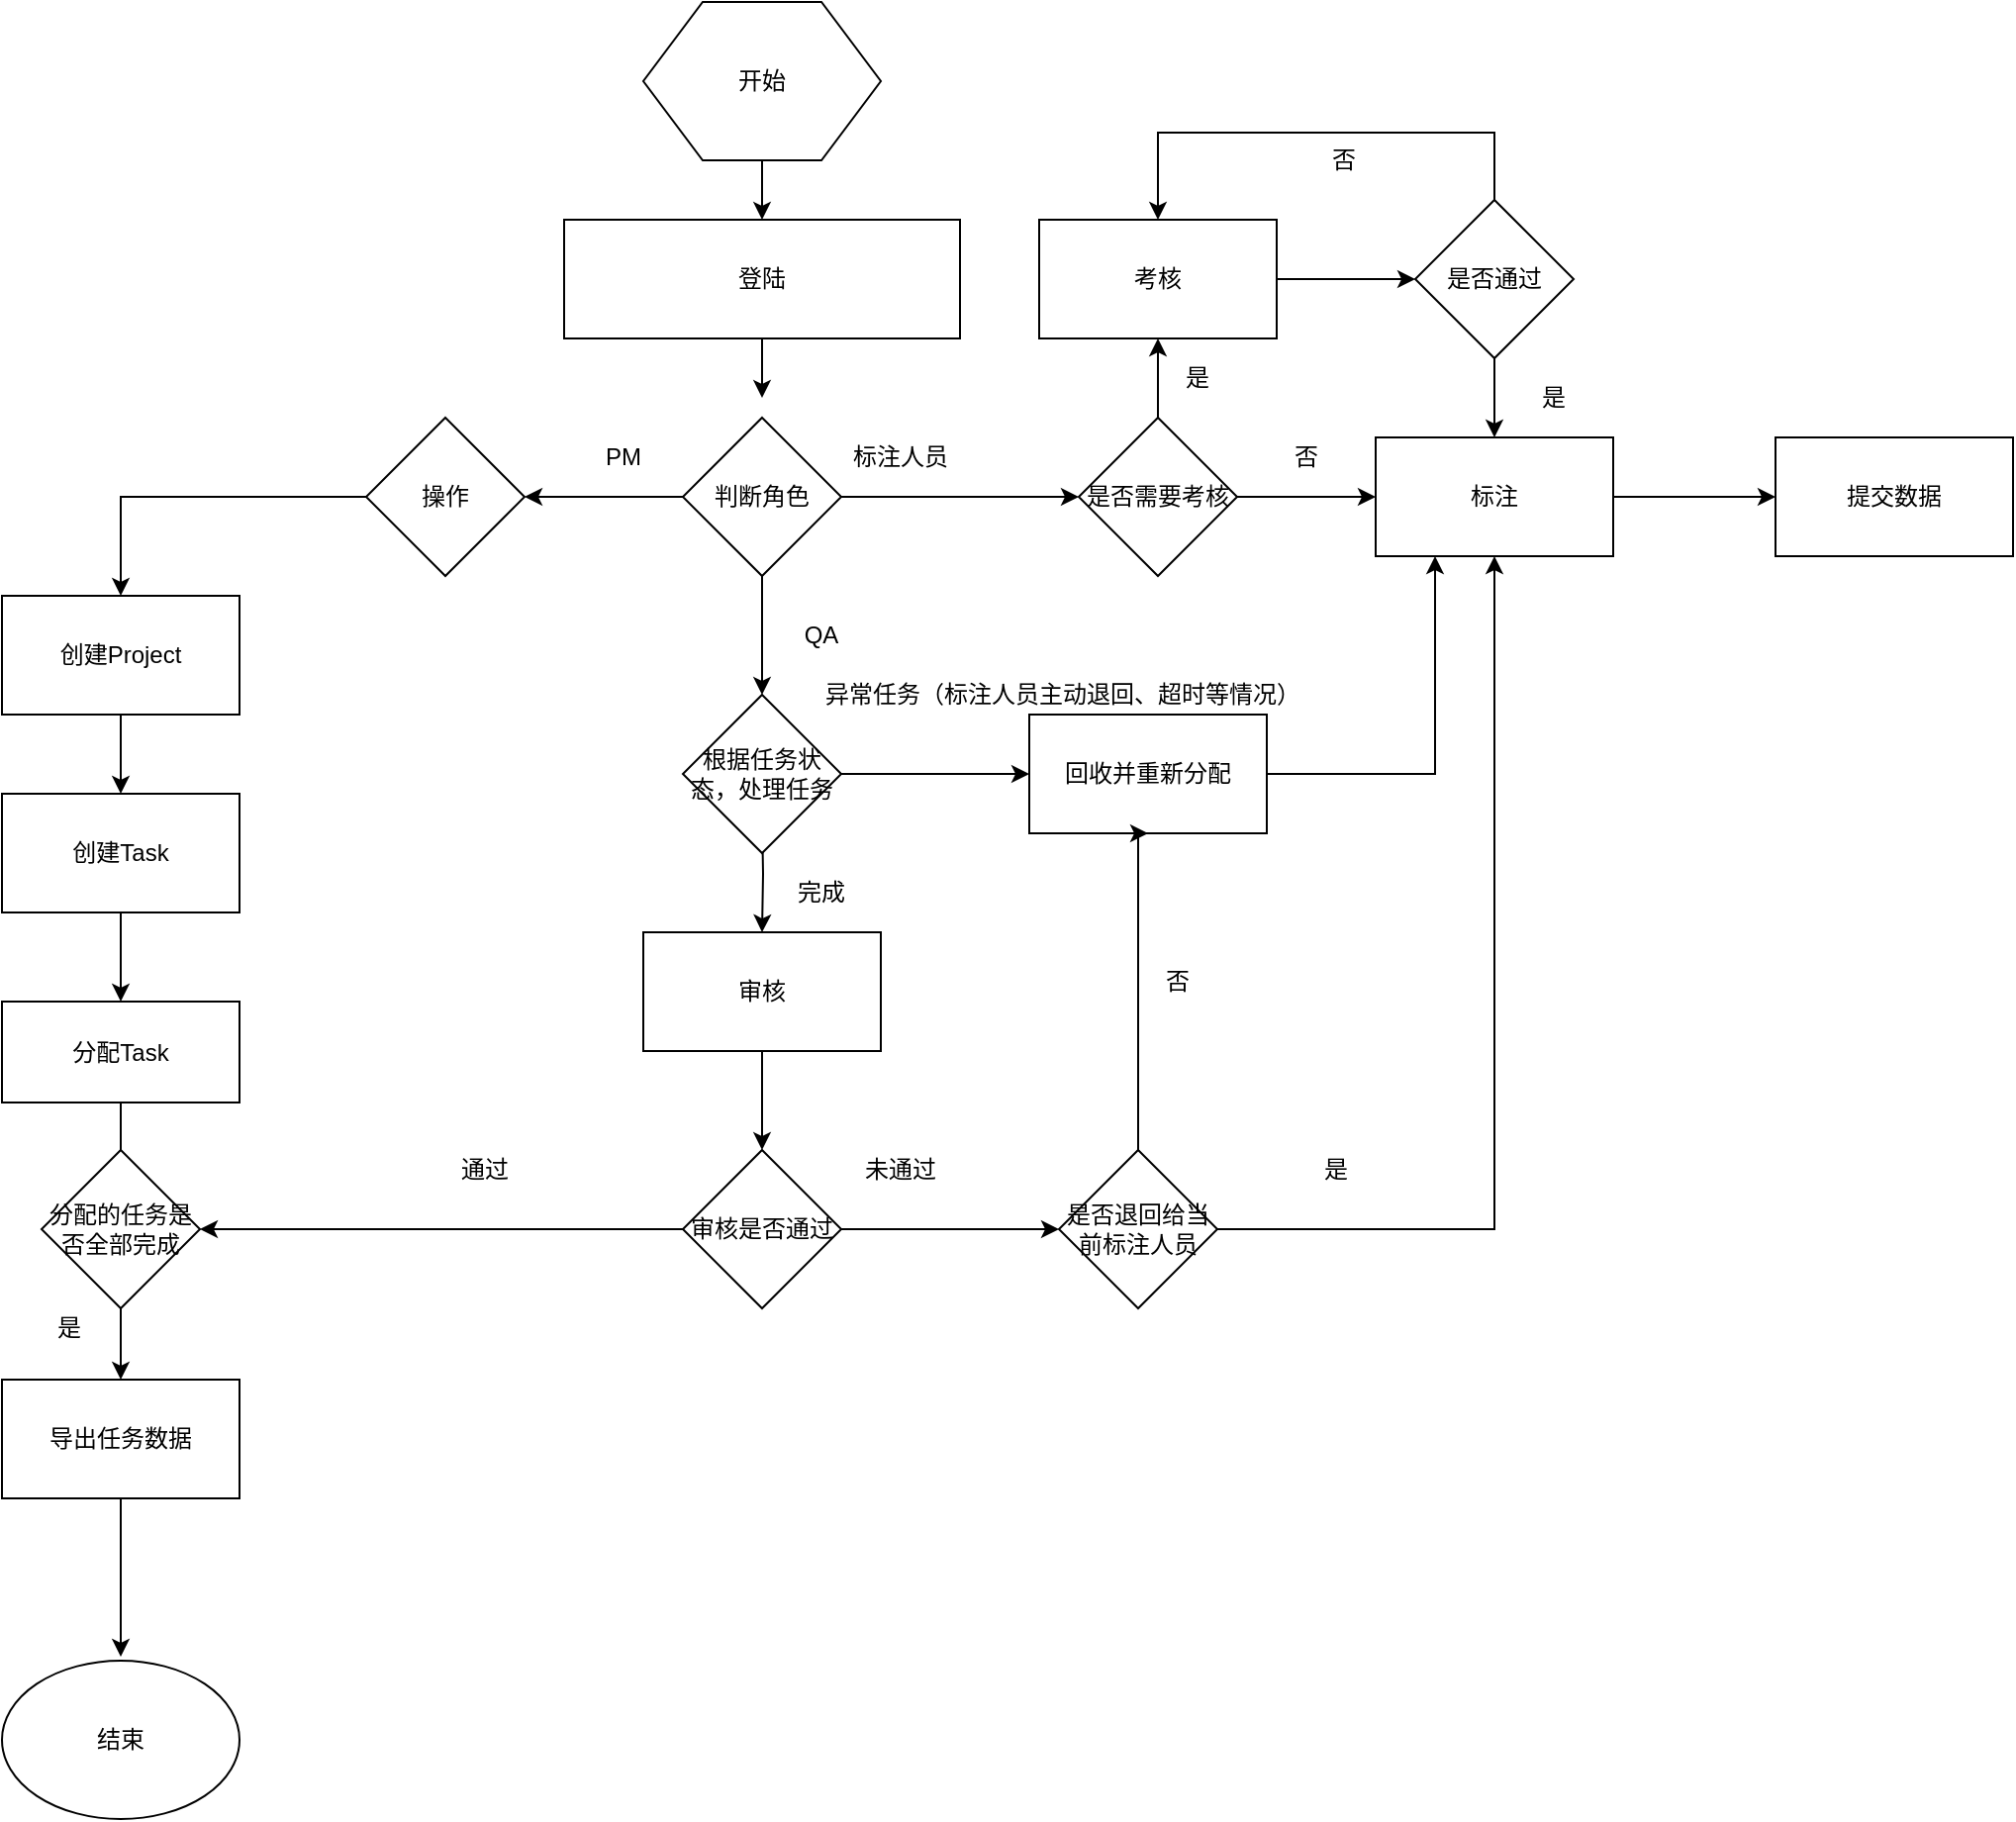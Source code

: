 <mxfile type="github" version="11.1.2"><diagram id="wFZPQqvhVR39Umjk3fF_" name="Page-1"><mxGraphModel grid="1" dx="2192" dy="994" gridSize="14" guides="1" tooltips="1" connect="1" arrows="1" fold="1" page="0" pageScale="1" pageWidth="850" pageHeight="1100" math="0" shadow="0"><root><mxCell id="0"/><mxCell id="1" parent="0"/><mxCell id="aK3gZRw-zr7meP0heHrc-6" value="" parent="1" style="edgeStyle=orthogonalEdgeStyle;rounded=0;orthogonalLoop=1;jettySize=auto;html=1;" edge="1" source="aK3gZRw-zr7meP0heHrc-1"><mxGeometry as="geometry" relative="1"><mxPoint as="targetPoint" x="370" y="260"/></mxGeometry></mxCell><mxCell id="aK3gZRw-zr7meP0heHrc-1" value="登陆" parent="1" vertex="1" style="rounded=0;whiteSpace=wrap;html=1;"><mxGeometry as="geometry" height="60" width="200" x="270" y="170"/></mxCell><mxCell id="aK3gZRw-zr7meP0heHrc-4" value="" parent="1" style="edgeStyle=orthogonalEdgeStyle;rounded=0;orthogonalLoop=1;jettySize=auto;html=1;" target="aK3gZRw-zr7meP0heHrc-1" edge="1" source="aK3gZRw-zr7meP0heHrc-2"><mxGeometry as="geometry" relative="1"/></mxCell><mxCell id="aK3gZRw-zr7meP0heHrc-2" value="开始" parent="1" vertex="1" style="shape=hexagon;perimeter=hexagonPerimeter2;whiteSpace=wrap;html=1;"><mxGeometry as="geometry" height="80" width="120" x="310" y="60"/></mxCell><mxCell id="aK3gZRw-zr7meP0heHrc-13" value="" parent="1" style="edgeStyle=orthogonalEdgeStyle;rounded=0;orthogonalLoop=1;jettySize=auto;html=1;entryX=0;entryY=0.5;entryDx=0;entryDy=0;" edge="1" source="aK3gZRw-zr7meP0heHrc-8"><mxGeometry as="geometry" relative="1"><mxPoint as="targetPoint" x="530" y="310"/></mxGeometry></mxCell><mxCell id="aK3gZRw-zr7meP0heHrc-15" value="" parent="1" style="edgeStyle=orthogonalEdgeStyle;rounded=0;orthogonalLoop=1;jettySize=auto;html=1;" edge="1" source="aK3gZRw-zr7meP0heHrc-8"><mxGeometry as="geometry" relative="1"><mxPoint as="targetPoint" x="250" y="310"/></mxGeometry></mxCell><mxCell id="aK3gZRw-zr7meP0heHrc-39" value="" parent="1" style="edgeStyle=orthogonalEdgeStyle;rounded=0;orthogonalLoop=1;jettySize=auto;html=1;" target="aK3gZRw-zr7meP0heHrc-38" edge="1" source="aK3gZRw-zr7meP0heHrc-8"><mxGeometry as="geometry" relative="1"/></mxCell><mxCell id="aK3gZRw-zr7meP0heHrc-8" value="判断角色" parent="1" vertex="1" style="rhombus;whiteSpace=wrap;html=1;"><mxGeometry as="geometry" height="80" width="80" x="330" y="270"/></mxCell><mxCell id="aK3gZRw-zr7meP0heHrc-16" value="标注人员" parent="1" vertex="1" style="text;html=1;strokeColor=none;fillColor=none;align=center;verticalAlign=middle;whiteSpace=wrap;rounded=0;"><mxGeometry as="geometry" height="20" width="60" x="410" y="280"/></mxCell><mxCell id="aK3gZRw-zr7meP0heHrc-18" value="PM" parent="1" vertex="1" style="text;html=1;strokeColor=none;fillColor=none;align=center;verticalAlign=middle;whiteSpace=wrap;rounded=0;"><mxGeometry as="geometry" height="20" width="40" x="280" y="280"/></mxCell><mxCell id="aK3gZRw-zr7meP0heHrc-19" value="QA" parent="1" vertex="1" style="text;html=1;strokeColor=none;fillColor=none;align=center;verticalAlign=middle;whiteSpace=wrap;rounded=0;"><mxGeometry as="geometry" height="20" width="40" x="380" y="370"/></mxCell><mxCell id="aK3gZRw-zr7meP0heHrc-27" value="" parent="1" style="edgeStyle=orthogonalEdgeStyle;rounded=0;orthogonalLoop=1;jettySize=auto;html=1;" target="aK3gZRw-zr7meP0heHrc-26" edge="1" source="aK3gZRw-zr7meP0heHrc-20"><mxGeometry as="geometry" relative="1"><Array as="points"><mxPoint x="46" y="310"/></Array></mxGeometry></mxCell><mxCell id="aK3gZRw-zr7meP0heHrc-20" value="操作" parent="1" vertex="1" style="rhombus;whiteSpace=wrap;html=1;"><mxGeometry as="geometry" height="80" width="80" x="170" y="270"/></mxCell><mxCell id="aK3gZRw-zr7meP0heHrc-33" value="" parent="1" style="edgeStyle=orthogonalEdgeStyle;rounded=0;orthogonalLoop=1;jettySize=auto;html=1;" target="aK3gZRw-zr7meP0heHrc-32" edge="1" source="aK3gZRw-zr7meP0heHrc-26"><mxGeometry as="geometry" relative="1"/></mxCell><mxCell id="aK3gZRw-zr7meP0heHrc-26" value="创建Project" parent="1" vertex="1" style="rounded=0;whiteSpace=wrap;html=1;"><mxGeometry as="geometry" height="60" width="120" x="-14" y="360"/></mxCell><mxCell id="aK3gZRw-zr7meP0heHrc-35" value="" parent="1" style="edgeStyle=orthogonalEdgeStyle;rounded=0;orthogonalLoop=1;jettySize=auto;html=1;" target="aK3gZRw-zr7meP0heHrc-34" edge="1" source="aK3gZRw-zr7meP0heHrc-32"><mxGeometry as="geometry" relative="1"/></mxCell><mxCell id="aK3gZRw-zr7meP0heHrc-32" value="创建Task" parent="1" vertex="1" style="rounded=0;whiteSpace=wrap;html=1;"><mxGeometry as="geometry" height="60" width="120" x="-14" y="460"/></mxCell><mxCell id="aK3gZRw-zr7meP0heHrc-144" parent="1" style="edgeStyle=orthogonalEdgeStyle;rounded=0;orthogonalLoop=1;jettySize=auto;html=1;" edge="1" source="aK3gZRw-zr7meP0heHrc-34"><mxGeometry as="geometry" relative="1"><mxPoint as="targetPoint" x="46" y="714"/></mxGeometry></mxCell><mxCell id="aK3gZRw-zr7meP0heHrc-34" value="分配Task" parent="1" vertex="1" style="rounded=0;whiteSpace=wrap;html=1;"><mxGeometry as="geometry" height="51" width="120" x="-14" y="565"/></mxCell><mxCell id="aK3gZRw-zr7meP0heHrc-37" value="" parent="1" style="edgeStyle=orthogonalEdgeStyle;rounded=0;orthogonalLoop=1;jettySize=auto;html=1;" target="aK3gZRw-zr7meP0heHrc-36" edge="1"><mxGeometry as="geometry" relative="1"><mxPoint as="sourcePoint" x="370" y="470"/></mxGeometry></mxCell><mxCell id="aK3gZRw-zr7meP0heHrc-52" value="" parent="1" style="edgeStyle=orthogonalEdgeStyle;rounded=0;orthogonalLoop=1;jettySize=auto;html=1;" target="aK3gZRw-zr7meP0heHrc-51" edge="1" source="aK3gZRw-zr7meP0heHrc-36"><mxGeometry as="geometry" relative="1"/></mxCell><mxCell id="aK3gZRw-zr7meP0heHrc-36" value="审核" parent="1" vertex="1" style="rounded=0;whiteSpace=wrap;html=1;"><mxGeometry as="geometry" height="60" width="120" x="310" y="530"/></mxCell><mxCell id="aK3gZRw-zr7meP0heHrc-46" value="" parent="1" style="edgeStyle=orthogonalEdgeStyle;rounded=0;orthogonalLoop=1;jettySize=auto;html=1;" target="aK3gZRw-zr7meP0heHrc-45" edge="1" source="aK3gZRw-zr7meP0heHrc-38"><mxGeometry as="geometry" relative="1"/></mxCell><mxCell id="aK3gZRw-zr7meP0heHrc-38" value="根据任务状态，处理任务" parent="1" vertex="1" style="rhombus;whiteSpace=wrap;html=1;"><mxGeometry as="geometry" height="80" width="80" x="330" y="410"/></mxCell><mxCell id="aK3gZRw-zr7meP0heHrc-42" value="异常任务（标注人员主动退回、超时等情况）" parent="1" vertex="1" style="text;html=1;resizable=0;points=[];autosize=1;align=left;verticalAlign=top;spacingTop=-4;"><mxGeometry as="geometry" height="20" width="260" x="400" y="400"/></mxCell><mxCell id="aK3gZRw-zr7meP0heHrc-125" parent="1" style="edgeStyle=orthogonalEdgeStyle;rounded=0;orthogonalLoop=1;jettySize=auto;html=1;entryX=0.25;entryY=1;entryDx=0;entryDy=0;" target="aK3gZRw-zr7meP0heHrc-82" edge="1" source="aK3gZRw-zr7meP0heHrc-45"><mxGeometry as="geometry" relative="1"/></mxCell><mxCell id="aK3gZRw-zr7meP0heHrc-45" value="回收并重新分配" parent="1" vertex="1" style="rounded=0;whiteSpace=wrap;html=1;"><mxGeometry as="geometry" height="60" width="120" x="505" y="420"/></mxCell><mxCell id="aK3gZRw-zr7meP0heHrc-50" value="完成" parent="1" vertex="1" style="text;html=1;strokeColor=none;fillColor=none;align=center;verticalAlign=middle;whiteSpace=wrap;rounded=0;"><mxGeometry as="geometry" height="20" width="40" x="380" y="500"/></mxCell><mxCell id="aK3gZRw-zr7meP0heHrc-72" value="" parent="1" style="edgeStyle=orthogonalEdgeStyle;rounded=0;orthogonalLoop=1;jettySize=auto;html=1;" target="aK3gZRw-zr7meP0heHrc-67" edge="1" source="aK3gZRw-zr7meP0heHrc-51"><mxGeometry as="geometry" relative="1"/></mxCell><mxCell id="aK3gZRw-zr7meP0heHrc-151" parent="1" style="edgeStyle=orthogonalEdgeStyle;rounded=0;orthogonalLoop=1;jettySize=auto;html=1;exitX=0;exitY=0.5;exitDx=0;exitDy=0;entryX=1;entryY=0.5;entryDx=0;entryDy=0;" target="aK3gZRw-zr7meP0heHrc-145" edge="1" source="aK3gZRw-zr7meP0heHrc-51"><mxGeometry as="geometry" relative="1"/></mxCell><mxCell id="aK3gZRw-zr7meP0heHrc-51" value="审核是否通过" parent="1" vertex="1" style="rhombus;whiteSpace=wrap;html=1;"><mxGeometry as="geometry" height="80" width="80" x="330" y="640"/></mxCell><mxCell id="aK3gZRw-zr7meP0heHrc-56" value="未通过" parent="1" vertex="1" style="text;html=1;strokeColor=none;fillColor=none;align=center;verticalAlign=middle;whiteSpace=wrap;rounded=0;"><mxGeometry as="geometry" height="20" width="40" x="420" y="640"/></mxCell><mxCell id="aK3gZRw-zr7meP0heHrc-77" parent="1" style="edgeStyle=orthogonalEdgeStyle;rounded=0;orthogonalLoop=1;jettySize=auto;html=1;entryX=0.5;entryY=1;entryDx=0;entryDy=0;" target="aK3gZRw-zr7meP0heHrc-45" edge="1" source="aK3gZRw-zr7meP0heHrc-67"><mxGeometry as="geometry" relative="1"><Array as="points"><mxPoint x="560" y="480"/></Array></mxGeometry></mxCell><mxCell id="aK3gZRw-zr7meP0heHrc-121" value="" parent="1" style="edgeStyle=orthogonalEdgeStyle;rounded=0;orthogonalLoop=1;jettySize=auto;html=1;entryX=0.5;entryY=1;entryDx=0;entryDy=0;" target="aK3gZRw-zr7meP0heHrc-82" edge="1" source="aK3gZRw-zr7meP0heHrc-67"><mxGeometry as="geometry" relative="1"><mxPoint as="targetPoint" x="670" y="670"/></mxGeometry></mxCell><mxCell id="aK3gZRw-zr7meP0heHrc-67" value="是否退回给当前标注人员" parent="1" vertex="1" style="rhombus;whiteSpace=wrap;html=1;"><mxGeometry as="geometry" height="80" width="80" x="520" y="640"/></mxCell><mxCell id="aK3gZRw-zr7meP0heHrc-78" value="否" parent="1" vertex="1" style="text;html=1;strokeColor=none;fillColor=none;align=center;verticalAlign=middle;whiteSpace=wrap;rounded=0;"><mxGeometry as="geometry" height="20" width="40" x="560" y="545"/></mxCell><mxCell id="aK3gZRw-zr7meP0heHrc-84" value="" parent="1" style="edgeStyle=orthogonalEdgeStyle;rounded=0;orthogonalLoop=1;jettySize=auto;html=1;entryX=0;entryY=0.5;entryDx=0;entryDy=0;" target="aK3gZRw-zr7meP0heHrc-82" edge="1" source="aK3gZRw-zr7meP0heHrc-81"><mxGeometry as="geometry" relative="1"><mxPoint as="targetPoint" x="690" y="310"/></mxGeometry></mxCell><mxCell id="aK3gZRw-zr7meP0heHrc-95" parent="1" style="edgeStyle=orthogonalEdgeStyle;rounded=0;orthogonalLoop=1;jettySize=auto;html=1;exitX=0;exitY=0.5;exitDx=0;exitDy=0;entryX=0.5;entryY=1;entryDx=0;entryDy=0;" target="aK3gZRw-zr7meP0heHrc-92" edge="1" source="aK3gZRw-zr7meP0heHrc-81"><mxGeometry as="geometry" relative="1"/></mxCell><mxCell id="aK3gZRw-zr7meP0heHrc-81" value="是否需要考核" parent="1" vertex="1" style="rhombus;whiteSpace=wrap;html=1;direction=south;"><mxGeometry as="geometry" height="80" width="80" x="530" y="270"/></mxCell><mxCell id="aK3gZRw-zr7meP0heHrc-119" parent="1" style="edgeStyle=orthogonalEdgeStyle;rounded=0;orthogonalLoop=1;jettySize=auto;html=1;entryX=0;entryY=0.5;entryDx=0;entryDy=0;" target="aK3gZRw-zr7meP0heHrc-155" edge="1" source="aK3gZRw-zr7meP0heHrc-82"><mxGeometry as="geometry" relative="1"><mxPoint as="targetPoint" x="868" y="310"/></mxGeometry></mxCell><mxCell id="aK3gZRw-zr7meP0heHrc-82" value="标注" parent="1" vertex="1" style="rounded=0;whiteSpace=wrap;html=1;"><mxGeometry as="geometry" height="60" width="120" x="680" y="280"/></mxCell><mxCell id="aK3gZRw-zr7meP0heHrc-85" value="否" parent="1" vertex="1" style="text;html=1;strokeColor=none;fillColor=none;align=center;verticalAlign=middle;whiteSpace=wrap;rounded=0;"><mxGeometry as="geometry" height="20" width="40" x="625" y="280"/></mxCell><mxCell id="aK3gZRw-zr7meP0heHrc-97" value="" parent="1" style="edgeStyle=orthogonalEdgeStyle;rounded=0;orthogonalLoop=1;jettySize=auto;html=1;" target="aK3gZRw-zr7meP0heHrc-96" edge="1" source="aK3gZRw-zr7meP0heHrc-92"><mxGeometry as="geometry" relative="1"/></mxCell><mxCell id="aK3gZRw-zr7meP0heHrc-92" value="考核" parent="1" vertex="1" style="rounded=0;whiteSpace=wrap;html=1;"><mxGeometry as="geometry" height="60" width="120" x="510" y="170"/></mxCell><mxCell id="aK3gZRw-zr7meP0heHrc-98" value="" parent="1" style="edgeStyle=orthogonalEdgeStyle;rounded=0;orthogonalLoop=1;jettySize=auto;html=1;" target="aK3gZRw-zr7meP0heHrc-82" edge="1" source="aK3gZRw-zr7meP0heHrc-96"><mxGeometry as="geometry" relative="1"/></mxCell><mxCell id="aK3gZRw-zr7meP0heHrc-107" value="" parent="1" style="edgeStyle=orthogonalEdgeStyle;rounded=0;orthogonalLoop=1;jettySize=auto;html=1;entryX=0.5;entryY=0;entryDx=0;entryDy=0;" target="aK3gZRw-zr7meP0heHrc-92" edge="1" source="aK3gZRw-zr7meP0heHrc-96"><mxGeometry as="geometry" relative="1"><mxPoint as="targetPoint" x="700" y="80"/><Array as="points"><mxPoint x="740" y="126"/><mxPoint x="570" y="126"/></Array></mxGeometry></mxCell><mxCell id="aK3gZRw-zr7meP0heHrc-96" value="是否通过" parent="1" vertex="1" style="rhombus;whiteSpace=wrap;html=1;"><mxGeometry as="geometry" height="80" width="80" x="700" y="160"/></mxCell><mxCell id="aK3gZRw-zr7meP0heHrc-99" value="是" parent="1" vertex="1" style="text;html=1;strokeColor=none;fillColor=none;align=center;verticalAlign=middle;whiteSpace=wrap;rounded=0;"><mxGeometry as="geometry" height="20" width="40" x="750" y="250"/></mxCell><mxCell id="aK3gZRw-zr7meP0heHrc-102" value="否" parent="1" vertex="1" style="text;html=1;strokeColor=none;fillColor=none;align=center;verticalAlign=middle;whiteSpace=wrap;rounded=0;"><mxGeometry as="geometry" height="20" width="40" x="644" y="130"/></mxCell><mxCell id="aK3gZRw-zr7meP0heHrc-108" value="是" parent="1" vertex="1" style="text;html=1;strokeColor=none;fillColor=none;align=center;verticalAlign=middle;whiteSpace=wrap;rounded=0;"><mxGeometry as="geometry" height="20" width="40" x="570" y="240"/></mxCell><mxCell id="aK3gZRw-zr7meP0heHrc-122" value="是" parent="1" vertex="1" style="text;html=1;strokeColor=none;fillColor=none;align=center;verticalAlign=middle;whiteSpace=wrap;rounded=0;"><mxGeometry as="geometry" height="20" width="40" x="640" y="640"/></mxCell><mxCell id="aK3gZRw-zr7meP0heHrc-148" parent="1" style="edgeStyle=orthogonalEdgeStyle;rounded=0;orthogonalLoop=1;jettySize=auto;html=1;exitX=0.5;exitY=1;exitDx=0;exitDy=0;entryX=0.5;entryY=0;entryDx=0;entryDy=0;" target="aK3gZRw-zr7meP0heHrc-147" edge="1" source="aK3gZRw-zr7meP0heHrc-145"><mxGeometry as="geometry" relative="1"/></mxCell><mxCell id="aK3gZRw-zr7meP0heHrc-145" value="分配的任务是否全部完成" parent="1" vertex="1" style="rhombus;whiteSpace=wrap;html=1;"><mxGeometry as="geometry" height="80" width="80" x="6" y="640"/></mxCell><mxCell id="aK3gZRw-zr7meP0heHrc-154" value="" parent="1" style="edgeStyle=orthogonalEdgeStyle;rounded=0;orthogonalLoop=1;jettySize=auto;html=1;" edge="1" source="aK3gZRw-zr7meP0heHrc-147"><mxGeometry as="geometry" relative="1"><mxPoint as="targetPoint" x="46" y="896"/></mxGeometry></mxCell><mxCell id="aK3gZRw-zr7meP0heHrc-147" value="导出任务数据" parent="1" vertex="1" style="rounded=0;whiteSpace=wrap;html=1;"><mxGeometry as="geometry" height="60" width="120" x="-14" y="756"/></mxCell><mxCell id="aK3gZRw-zr7meP0heHrc-149" value="是" parent="1" vertex="1" style="text;html=1;strokeColor=none;fillColor=none;align=center;verticalAlign=middle;whiteSpace=wrap;rounded=0;"><mxGeometry as="geometry" height="20" width="40" y="720"/></mxCell><mxCell id="aK3gZRw-zr7meP0heHrc-152" value="通过" parent="1" vertex="1" style="text;html=1;strokeColor=none;fillColor=none;align=center;verticalAlign=middle;whiteSpace=wrap;rounded=0;"><mxGeometry as="geometry" height="20" width="40" x="210" y="640"/></mxCell><mxCell id="aK3gZRw-zr7meP0heHrc-155" value="提交数据" parent="1" vertex="1" style="rounded=0;whiteSpace=wrap;html=1;"><mxGeometry as="geometry" height="60" width="120" x="882" y="280"/></mxCell><mxCell id="aK3gZRw-zr7meP0heHrc-156" value="结束" parent="1" vertex="1" style="ellipse;whiteSpace=wrap;html=1;"><mxGeometry as="geometry" height="80" width="120" x="-14" y="898"/></mxCell></root></mxGraphModel></diagram></mxfile>